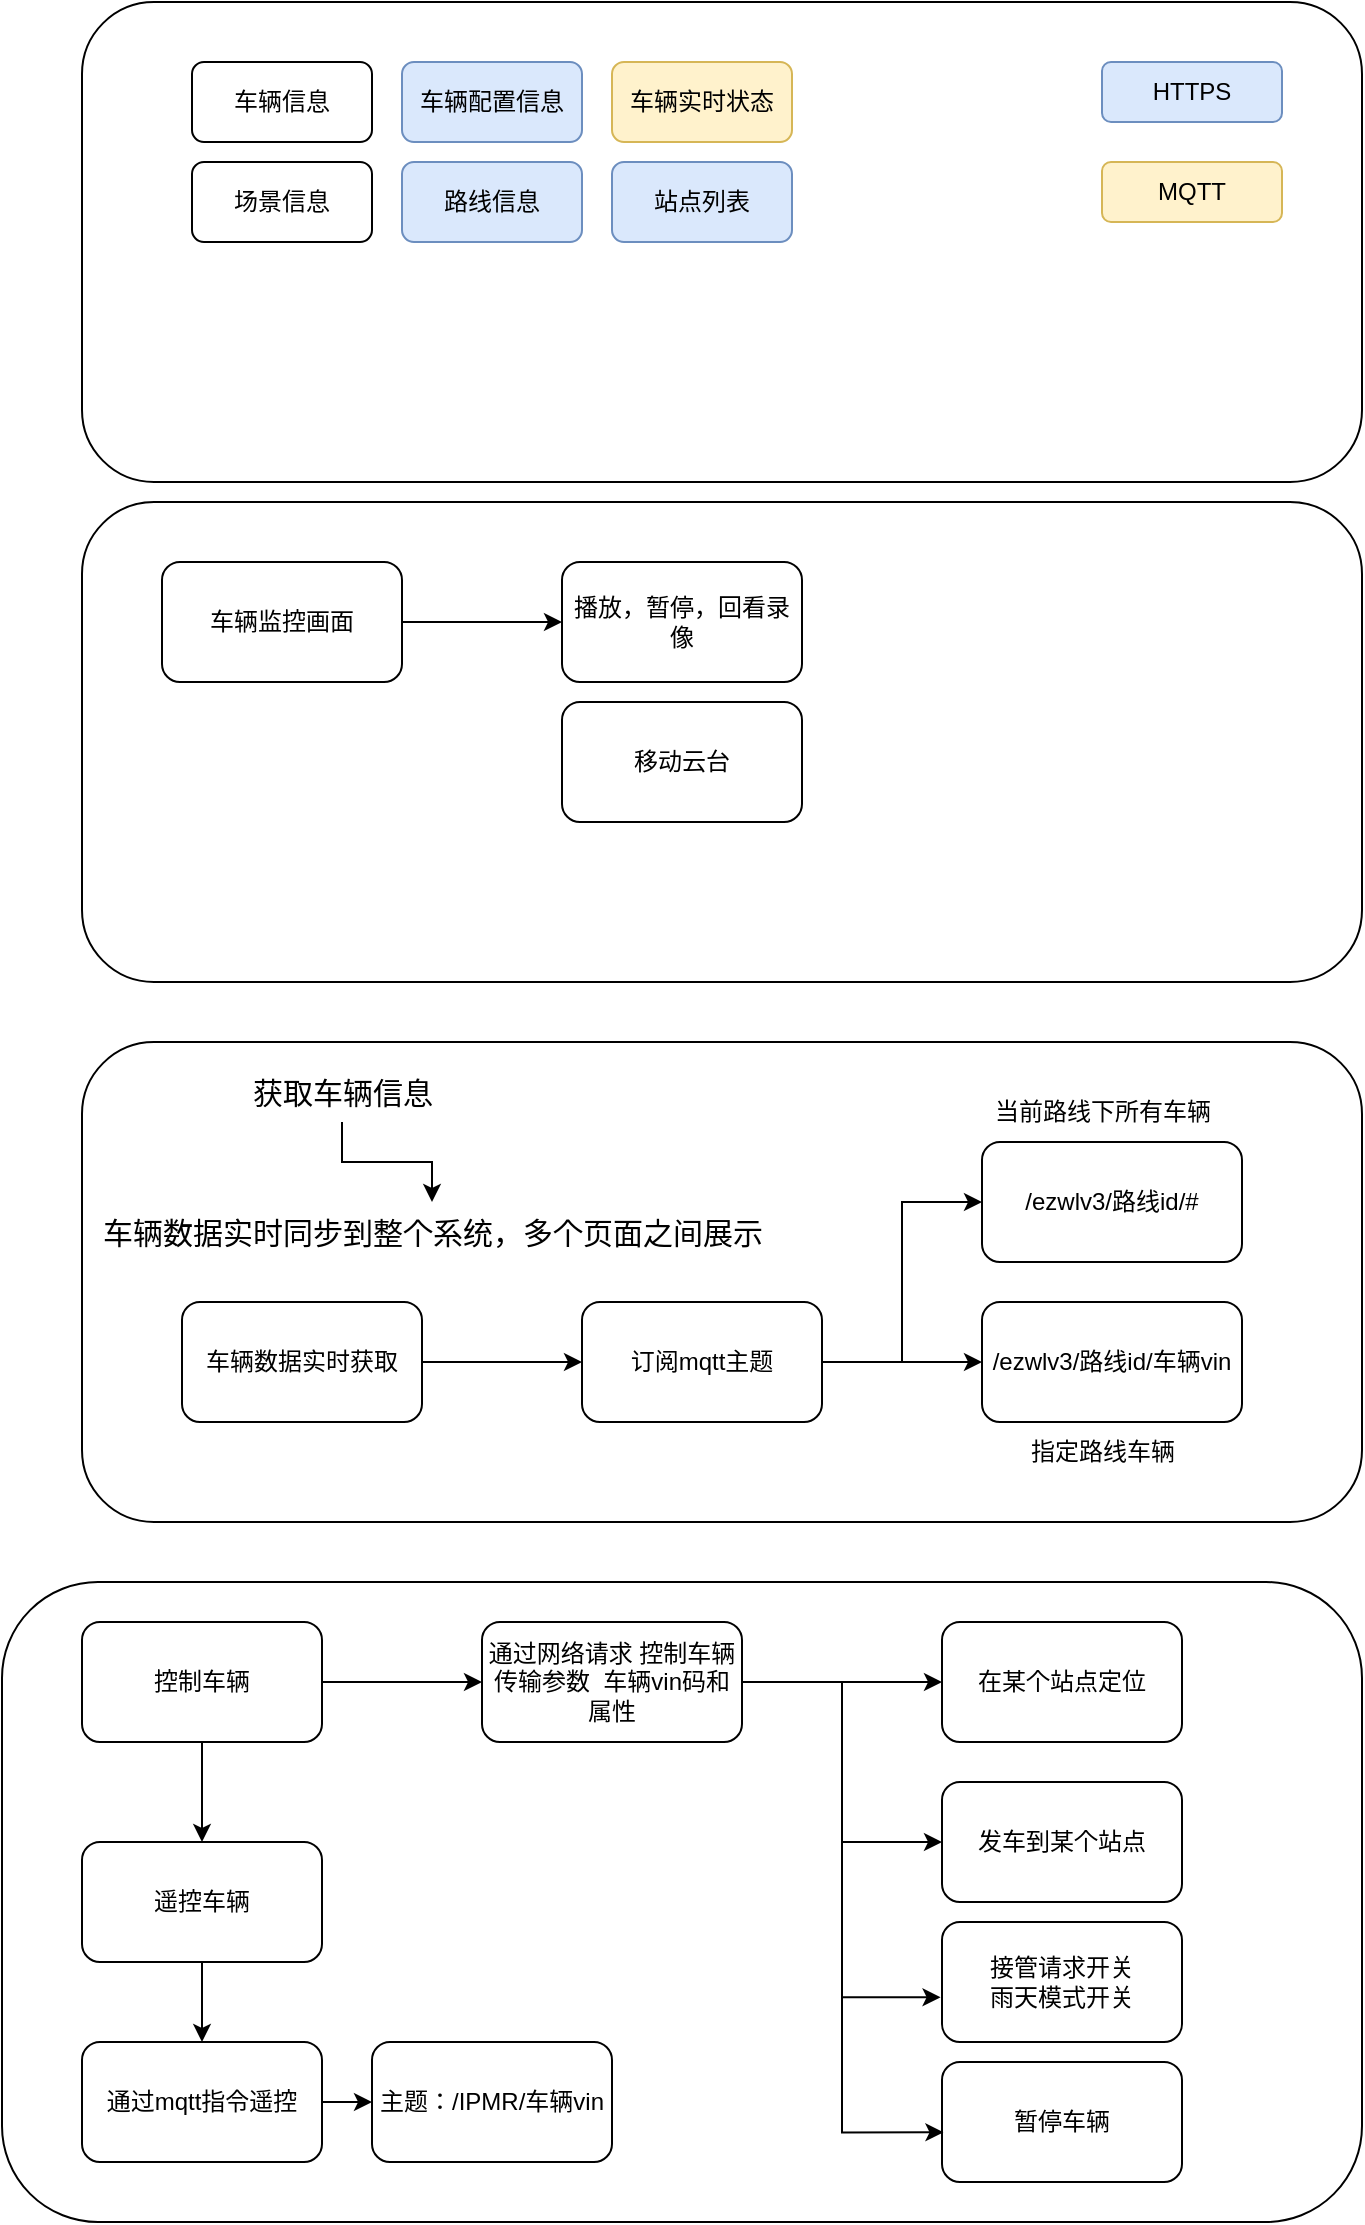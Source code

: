<mxfile version="24.6.2" type="github">
  <diagram id="prtHgNgQTEPvFCAcTncT" name="Page-1">
    <mxGraphModel dx="1005" dy="1752" grid="1" gridSize="10" guides="1" tooltips="1" connect="1" arrows="1" fold="1" page="1" pageScale="1" pageWidth="827" pageHeight="1169" math="0" shadow="0">
      <root>
        <mxCell id="0" />
        <mxCell id="1" parent="0" />
        <mxCell id="78Ht-M1CY9z7AdQErrhc-38" value="" style="rounded=1;whiteSpace=wrap;html=1;" vertex="1" parent="1">
          <mxGeometry x="70" y="-600" width="640" height="240" as="geometry" />
        </mxCell>
        <mxCell id="78Ht-M1CY9z7AdQErrhc-33" value="" style="rounded=1;whiteSpace=wrap;html=1;" vertex="1" parent="1">
          <mxGeometry x="70" y="-350" width="640" height="240" as="geometry" />
        </mxCell>
        <mxCell id="78Ht-M1CY9z7AdQErrhc-32" value="" style="rounded=1;whiteSpace=wrap;html=1;" vertex="1" parent="1">
          <mxGeometry x="30" y="190" width="680" height="320" as="geometry" />
        </mxCell>
        <mxCell id="78Ht-M1CY9z7AdQErrhc-11" value="" style="rounded=1;whiteSpace=wrap;html=1;" vertex="1" parent="1">
          <mxGeometry x="70" y="-80" width="640" height="240" as="geometry" />
        </mxCell>
        <mxCell id="78Ht-M1CY9z7AdQErrhc-3" value="" style="edgeStyle=orthogonalEdgeStyle;rounded=0;orthogonalLoop=1;jettySize=auto;html=1;" edge="1" parent="1" source="78Ht-M1CY9z7AdQErrhc-1" target="78Ht-M1CY9z7AdQErrhc-2">
          <mxGeometry relative="1" as="geometry" />
        </mxCell>
        <mxCell id="78Ht-M1CY9z7AdQErrhc-1" value="车辆数据实时获取" style="rounded=1;whiteSpace=wrap;html=1;" vertex="1" parent="1">
          <mxGeometry x="120" y="50" width="120" height="60" as="geometry" />
        </mxCell>
        <mxCell id="78Ht-M1CY9z7AdQErrhc-5" value="" style="edgeStyle=orthogonalEdgeStyle;rounded=0;orthogonalLoop=1;jettySize=auto;html=1;" edge="1" parent="1" source="78Ht-M1CY9z7AdQErrhc-2" target="78Ht-M1CY9z7AdQErrhc-4">
          <mxGeometry relative="1" as="geometry" />
        </mxCell>
        <mxCell id="78Ht-M1CY9z7AdQErrhc-8" style="edgeStyle=orthogonalEdgeStyle;rounded=0;orthogonalLoop=1;jettySize=auto;html=1;entryX=0;entryY=0.5;entryDx=0;entryDy=0;" edge="1" parent="1" source="78Ht-M1CY9z7AdQErrhc-2" target="78Ht-M1CY9z7AdQErrhc-6">
          <mxGeometry relative="1" as="geometry" />
        </mxCell>
        <mxCell id="78Ht-M1CY9z7AdQErrhc-2" value="订阅mqtt主题" style="whiteSpace=wrap;html=1;rounded=1;" vertex="1" parent="1">
          <mxGeometry x="320" y="50" width="120" height="60" as="geometry" />
        </mxCell>
        <mxCell id="78Ht-M1CY9z7AdQErrhc-4" value="/ezwlv3/路线id/车辆vin" style="whiteSpace=wrap;html=1;rounded=1;" vertex="1" parent="1">
          <mxGeometry x="520" y="50" width="130" height="60" as="geometry" />
        </mxCell>
        <mxCell id="78Ht-M1CY9z7AdQErrhc-6" value="/ezwlv3/路线id/#" style="whiteSpace=wrap;html=1;rounded=1;" vertex="1" parent="1">
          <mxGeometry x="520" y="-30" width="130" height="60" as="geometry" />
        </mxCell>
        <mxCell id="78Ht-M1CY9z7AdQErrhc-9" value="当前路线下所有车辆" style="text;html=1;align=center;verticalAlign=middle;resizable=0;points=[];autosize=1;strokeColor=none;fillColor=none;" vertex="1" parent="1">
          <mxGeometry x="515" y="-60" width="130" height="30" as="geometry" />
        </mxCell>
        <mxCell id="78Ht-M1CY9z7AdQErrhc-10" value="指定路线车辆" style="text;html=1;align=center;verticalAlign=middle;resizable=0;points=[];autosize=1;strokeColor=none;fillColor=none;" vertex="1" parent="1">
          <mxGeometry x="530" y="110" width="100" height="30" as="geometry" />
        </mxCell>
        <mxCell id="78Ht-M1CY9z7AdQErrhc-13" value="车辆数据实时同步到整个系统，多个页面之间展示" style="text;html=1;align=center;verticalAlign=middle;resizable=0;points=[];autosize=1;strokeColor=none;fillColor=none;fontSize=15;" vertex="1" parent="1">
          <mxGeometry x="70" width="350" height="30" as="geometry" />
        </mxCell>
        <mxCell id="78Ht-M1CY9z7AdQErrhc-18" value="" style="edgeStyle=orthogonalEdgeStyle;rounded=0;orthogonalLoop=1;jettySize=auto;html=1;" edge="1" parent="1" source="78Ht-M1CY9z7AdQErrhc-14" target="78Ht-M1CY9z7AdQErrhc-17">
          <mxGeometry relative="1" as="geometry" />
        </mxCell>
        <mxCell id="78Ht-M1CY9z7AdQErrhc-29" value="" style="edgeStyle=orthogonalEdgeStyle;rounded=0;orthogonalLoop=1;jettySize=auto;html=1;" edge="1" parent="1" source="78Ht-M1CY9z7AdQErrhc-14" target="78Ht-M1CY9z7AdQErrhc-28">
          <mxGeometry relative="1" as="geometry" />
        </mxCell>
        <mxCell id="78Ht-M1CY9z7AdQErrhc-14" value="控制车辆" style="rounded=1;whiteSpace=wrap;html=1;" vertex="1" parent="1">
          <mxGeometry x="70" y="210" width="120" height="60" as="geometry" />
        </mxCell>
        <mxCell id="78Ht-M1CY9z7AdQErrhc-16" value="" style="edgeStyle=orthogonalEdgeStyle;rounded=0;orthogonalLoop=1;jettySize=auto;html=1;" edge="1" parent="1" source="78Ht-M1CY9z7AdQErrhc-15" target="78Ht-M1CY9z7AdQErrhc-13">
          <mxGeometry relative="1" as="geometry" />
        </mxCell>
        <mxCell id="78Ht-M1CY9z7AdQErrhc-15" value="获取车辆信息" style="text;html=1;align=center;verticalAlign=middle;resizable=0;points=[];autosize=1;strokeColor=none;fillColor=none;fontSize=15;" vertex="1" parent="1">
          <mxGeometry x="145" y="-70" width="110" height="30" as="geometry" />
        </mxCell>
        <mxCell id="78Ht-M1CY9z7AdQErrhc-20" value="" style="edgeStyle=orthogonalEdgeStyle;rounded=0;orthogonalLoop=1;jettySize=auto;html=1;" edge="1" parent="1" source="78Ht-M1CY9z7AdQErrhc-17" target="78Ht-M1CY9z7AdQErrhc-19">
          <mxGeometry relative="1" as="geometry" />
        </mxCell>
        <mxCell id="78Ht-M1CY9z7AdQErrhc-17" value="通过网络请求 控制车辆&lt;div&gt;传输参数&amp;nbsp; 车辆vin码和属性&lt;/div&gt;" style="whiteSpace=wrap;html=1;rounded=1;" vertex="1" parent="1">
          <mxGeometry x="270" y="210" width="130" height="60" as="geometry" />
        </mxCell>
        <mxCell id="78Ht-M1CY9z7AdQErrhc-19" value="在某个站点定位" style="whiteSpace=wrap;html=1;rounded=1;" vertex="1" parent="1">
          <mxGeometry x="500" y="210" width="120" height="60" as="geometry" />
        </mxCell>
        <mxCell id="78Ht-M1CY9z7AdQErrhc-21" value="发车到某个站点" style="whiteSpace=wrap;html=1;rounded=1;" vertex="1" parent="1">
          <mxGeometry x="500" y="290" width="120" height="60" as="geometry" />
        </mxCell>
        <mxCell id="78Ht-M1CY9z7AdQErrhc-22" style="edgeStyle=orthogonalEdgeStyle;rounded=0;orthogonalLoop=1;jettySize=auto;html=1;entryX=0;entryY=0.5;entryDx=0;entryDy=0;" edge="1" parent="1" source="78Ht-M1CY9z7AdQErrhc-17" target="78Ht-M1CY9z7AdQErrhc-21">
          <mxGeometry relative="1" as="geometry">
            <mxPoint x="500" y="320" as="targetPoint" />
            <Array as="points">
              <mxPoint x="450" y="240" />
              <mxPoint x="450" y="320" />
              <mxPoint x="500" y="320" />
            </Array>
          </mxGeometry>
        </mxCell>
        <mxCell id="78Ht-M1CY9z7AdQErrhc-23" value="接管请求开关&lt;div&gt;雨天模式开关&lt;/div&gt;" style="whiteSpace=wrap;html=1;rounded=1;" vertex="1" parent="1">
          <mxGeometry x="500" y="360" width="120" height="60" as="geometry" />
        </mxCell>
        <mxCell id="78Ht-M1CY9z7AdQErrhc-24" style="edgeStyle=orthogonalEdgeStyle;rounded=0;orthogonalLoop=1;jettySize=auto;html=1;entryX=-0.006;entryY=0.627;entryDx=0;entryDy=0;entryPerimeter=0;" edge="1" parent="1" source="78Ht-M1CY9z7AdQErrhc-17" target="78Ht-M1CY9z7AdQErrhc-23">
          <mxGeometry relative="1" as="geometry">
            <Array as="points">
              <mxPoint x="450" y="240" />
              <mxPoint x="450" y="398" />
            </Array>
          </mxGeometry>
        </mxCell>
        <mxCell id="78Ht-M1CY9z7AdQErrhc-25" value="暂停车辆" style="whiteSpace=wrap;html=1;rounded=1;" vertex="1" parent="1">
          <mxGeometry x="500" y="430" width="120" height="60" as="geometry" />
        </mxCell>
        <mxCell id="78Ht-M1CY9z7AdQErrhc-26" style="edgeStyle=orthogonalEdgeStyle;rounded=0;orthogonalLoop=1;jettySize=auto;html=1;entryX=0.006;entryY=0.586;entryDx=0;entryDy=0;entryPerimeter=0;" edge="1" parent="1" source="78Ht-M1CY9z7AdQErrhc-17" target="78Ht-M1CY9z7AdQErrhc-25">
          <mxGeometry relative="1" as="geometry" />
        </mxCell>
        <mxCell id="78Ht-M1CY9z7AdQErrhc-31" value="" style="edgeStyle=orthogonalEdgeStyle;rounded=0;orthogonalLoop=1;jettySize=auto;html=1;" edge="1" parent="1" source="78Ht-M1CY9z7AdQErrhc-28" target="78Ht-M1CY9z7AdQErrhc-30">
          <mxGeometry relative="1" as="geometry" />
        </mxCell>
        <mxCell id="78Ht-M1CY9z7AdQErrhc-28" value="遥控车辆" style="whiteSpace=wrap;html=1;rounded=1;" vertex="1" parent="1">
          <mxGeometry x="70" y="320" width="120" height="60" as="geometry" />
        </mxCell>
        <mxCell id="78Ht-M1CY9z7AdQErrhc-49" value="" style="edgeStyle=orthogonalEdgeStyle;rounded=0;orthogonalLoop=1;jettySize=auto;html=1;" edge="1" parent="1" source="78Ht-M1CY9z7AdQErrhc-30" target="78Ht-M1CY9z7AdQErrhc-48">
          <mxGeometry relative="1" as="geometry" />
        </mxCell>
        <mxCell id="78Ht-M1CY9z7AdQErrhc-30" value="通过mqtt指令遥控" style="whiteSpace=wrap;html=1;rounded=1;" vertex="1" parent="1">
          <mxGeometry x="70" y="420" width="120" height="60" as="geometry" />
        </mxCell>
        <mxCell id="78Ht-M1CY9z7AdQErrhc-36" value="" style="edgeStyle=orthogonalEdgeStyle;rounded=0;orthogonalLoop=1;jettySize=auto;html=1;" edge="1" parent="1" source="78Ht-M1CY9z7AdQErrhc-34" target="78Ht-M1CY9z7AdQErrhc-35">
          <mxGeometry relative="1" as="geometry" />
        </mxCell>
        <mxCell id="78Ht-M1CY9z7AdQErrhc-34" value="车辆监控画面" style="rounded=1;whiteSpace=wrap;html=1;" vertex="1" parent="1">
          <mxGeometry x="110" y="-320" width="120" height="60" as="geometry" />
        </mxCell>
        <mxCell id="78Ht-M1CY9z7AdQErrhc-35" value="播放，暂停，回看录像" style="whiteSpace=wrap;html=1;rounded=1;" vertex="1" parent="1">
          <mxGeometry x="310" y="-320" width="120" height="60" as="geometry" />
        </mxCell>
        <mxCell id="78Ht-M1CY9z7AdQErrhc-37" value="移动云台" style="whiteSpace=wrap;html=1;rounded=1;" vertex="1" parent="1">
          <mxGeometry x="310" y="-250" width="120" height="60" as="geometry" />
        </mxCell>
        <mxCell id="78Ht-M1CY9z7AdQErrhc-40" value="站点列表" style="rounded=1;whiteSpace=wrap;html=1;fillColor=#dae8fc;strokeColor=#6c8ebf;" vertex="1" parent="1">
          <mxGeometry x="335" y="-520" width="90" height="40" as="geometry" />
        </mxCell>
        <mxCell id="78Ht-M1CY9z7AdQErrhc-41" value="车辆信息" style="rounded=1;whiteSpace=wrap;html=1;" vertex="1" parent="1">
          <mxGeometry x="125" y="-570" width="90" height="40" as="geometry" />
        </mxCell>
        <mxCell id="78Ht-M1CY9z7AdQErrhc-42" value="路线信息" style="rounded=1;whiteSpace=wrap;html=1;fillColor=#dae8fc;strokeColor=#6c8ebf;" vertex="1" parent="1">
          <mxGeometry x="230" y="-520" width="90" height="40" as="geometry" />
        </mxCell>
        <mxCell id="78Ht-M1CY9z7AdQErrhc-43" value="车辆配置信息" style="rounded=1;whiteSpace=wrap;html=1;fillColor=#dae8fc;strokeColor=#6c8ebf;" vertex="1" parent="1">
          <mxGeometry x="230" y="-570" width="90" height="40" as="geometry" />
        </mxCell>
        <mxCell id="78Ht-M1CY9z7AdQErrhc-44" value="车辆实时状态" style="rounded=1;whiteSpace=wrap;html=1;fillColor=#fff2cc;strokeColor=#d6b656;" vertex="1" parent="1">
          <mxGeometry x="335" y="-570" width="90" height="40" as="geometry" />
        </mxCell>
        <mxCell id="78Ht-M1CY9z7AdQErrhc-45" value="场景信息" style="rounded=1;whiteSpace=wrap;html=1;" vertex="1" parent="1">
          <mxGeometry x="125" y="-520" width="90" height="40" as="geometry" />
        </mxCell>
        <mxCell id="78Ht-M1CY9z7AdQErrhc-46" value="HTTPS" style="rounded=1;whiteSpace=wrap;html=1;fillColor=#dae8fc;strokeColor=#6c8ebf;" vertex="1" parent="1">
          <mxGeometry x="580" y="-570" width="90" height="30" as="geometry" />
        </mxCell>
        <mxCell id="78Ht-M1CY9z7AdQErrhc-47" value="MQTT" style="rounded=1;whiteSpace=wrap;html=1;fillColor=#fff2cc;strokeColor=#d6b656;" vertex="1" parent="1">
          <mxGeometry x="580" y="-520" width="90" height="30" as="geometry" />
        </mxCell>
        <mxCell id="78Ht-M1CY9z7AdQErrhc-48" value="主题：/IPMR/车辆vin" style="whiteSpace=wrap;html=1;rounded=1;" vertex="1" parent="1">
          <mxGeometry x="215" y="420" width="120" height="60" as="geometry" />
        </mxCell>
      </root>
    </mxGraphModel>
  </diagram>
</mxfile>

